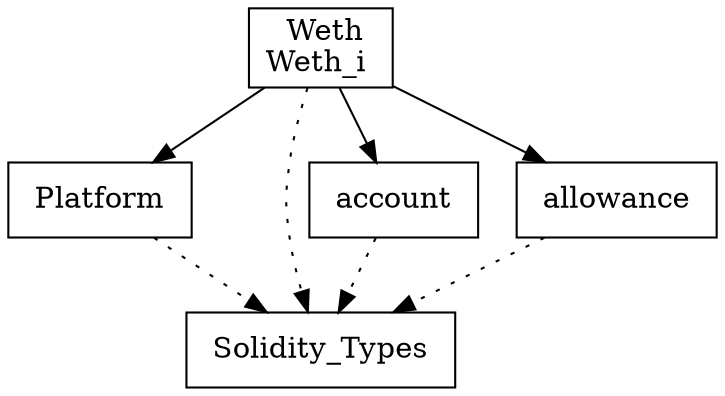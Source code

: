 digraph {
Platform [ label=" Platform " shape= box ]
Solidity_Types [ label=" Solidity_Types " shape= box ]
Weth_i [ label=" Weth\nWeth_i " shape= box ]
account [ label=" account " shape= box ]
allowance [ label=" allowance " shape= box ]

"Platform" -> "Solidity_Types" [style= dotted ]
"Weth_i" -> "Solidity_Types" [style= dotted ]
"Weth_i" -> "Platform" []
"Weth_i" -> "account" []
"Weth_i" -> "allowance" []
"account" -> "Solidity_Types" [style= dotted ]
"allowance" -> "Solidity_Types" [style= dotted ]
}
